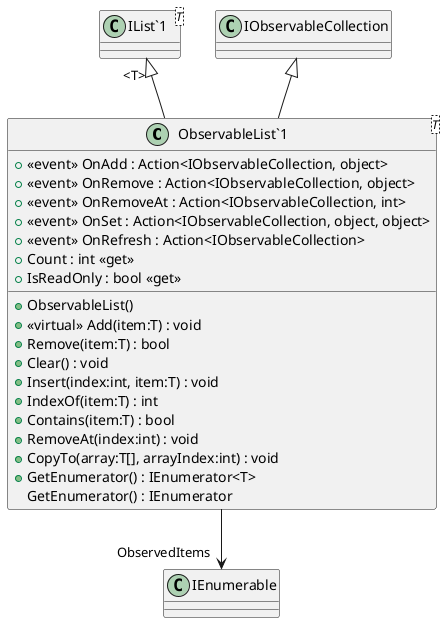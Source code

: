 @startuml
class "ObservableList`1"<T> {
    +  <<event>> OnAdd : Action<IObservableCollection, object> 
    +  <<event>> OnRemove : Action<IObservableCollection, object> 
    +  <<event>> OnRemoveAt : Action<IObservableCollection, int> 
    +  <<event>> OnSet : Action<IObservableCollection, object, object> 
    +  <<event>> OnRefresh : Action<IObservableCollection> 
    + ObservableList()
    + <<virtual>> Add(item:T) : void
    + Remove(item:T) : bool
    + Clear() : void
    + Insert(index:int, item:T) : void
    + Count : int <<get>>
    + IndexOf(item:T) : int
    + Contains(item:T) : bool
    + RemoveAt(index:int) : void
    + CopyTo(array:T[], arrayIndex:int) : void
    + GetEnumerator() : IEnumerator<T>
    GetEnumerator() : IEnumerator
    + IsReadOnly : bool <<get>>
}
class "IList`1"<T> {
}
"IList`1" "<T>" <|-- "ObservableList`1"
IObservableCollection <|-- "ObservableList`1"
"ObservableList`1" --> "ObservedItems" IEnumerable
@enduml
